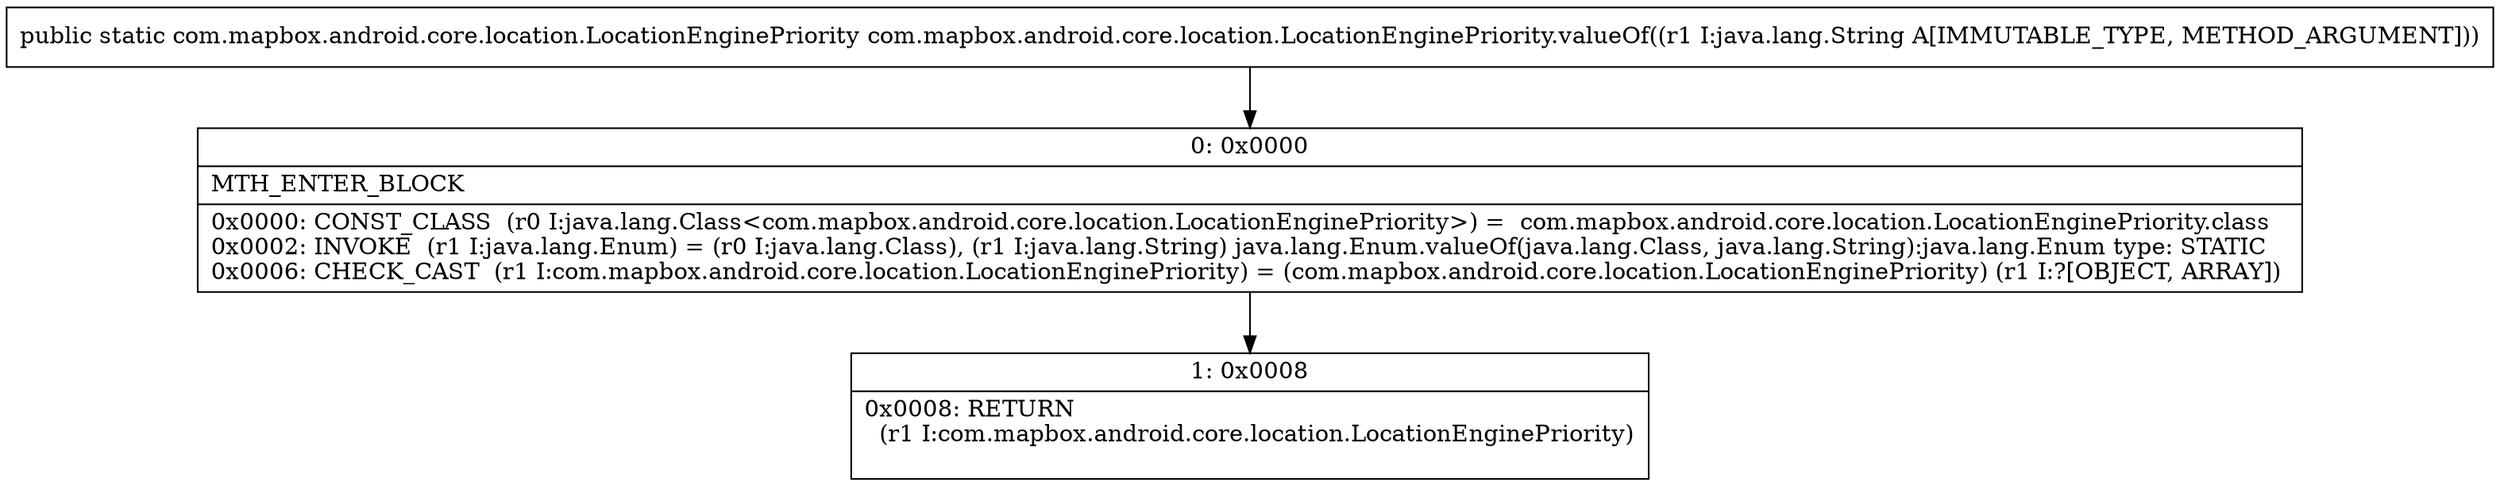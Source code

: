 digraph "CFG forcom.mapbox.android.core.location.LocationEnginePriority.valueOf(Ljava\/lang\/String;)Lcom\/mapbox\/android\/core\/location\/LocationEnginePriority;" {
Node_0 [shape=record,label="{0\:\ 0x0000|MTH_ENTER_BLOCK\l|0x0000: CONST_CLASS  (r0 I:java.lang.Class\<com.mapbox.android.core.location.LocationEnginePriority\>) =  com.mapbox.android.core.location.LocationEnginePriority.class \l0x0002: INVOKE  (r1 I:java.lang.Enum) = (r0 I:java.lang.Class), (r1 I:java.lang.String) java.lang.Enum.valueOf(java.lang.Class, java.lang.String):java.lang.Enum type: STATIC \l0x0006: CHECK_CAST  (r1 I:com.mapbox.android.core.location.LocationEnginePriority) = (com.mapbox.android.core.location.LocationEnginePriority) (r1 I:?[OBJECT, ARRAY]) \l}"];
Node_1 [shape=record,label="{1\:\ 0x0008|0x0008: RETURN  \l  (r1 I:com.mapbox.android.core.location.LocationEnginePriority)\l \l}"];
MethodNode[shape=record,label="{public static com.mapbox.android.core.location.LocationEnginePriority com.mapbox.android.core.location.LocationEnginePriority.valueOf((r1 I:java.lang.String A[IMMUTABLE_TYPE, METHOD_ARGUMENT])) }"];
MethodNode -> Node_0;
Node_0 -> Node_1;
}

